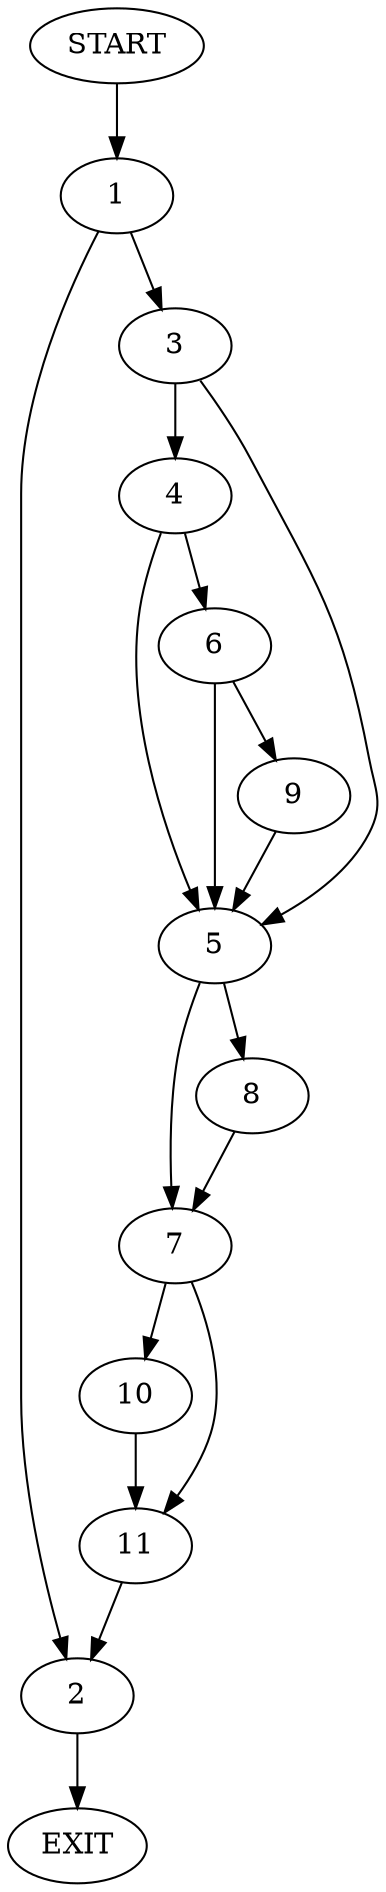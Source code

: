 digraph {
0 [label="START"]
12 [label="EXIT"]
0 -> 1
1 -> 2
1 -> 3
3 -> 4
3 -> 5
2 -> 12
4 -> 6
4 -> 5
5 -> 7
5 -> 8
6 -> 9
6 -> 5
9 -> 5
8 -> 7
7 -> 10
7 -> 11
10 -> 11
11 -> 2
}
